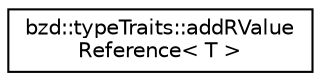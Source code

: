 digraph "Graphical Class Hierarchy"
{
  edge [fontname="Helvetica",fontsize="10",labelfontname="Helvetica",labelfontsize="10"];
  node [fontname="Helvetica",fontsize="10",shape=record];
  rankdir="LR";
  Node0 [label="bzd::typeTraits::addRValue\lReference\< T \>",height=0.2,width=0.4,color="black", fillcolor="white", style="filled",URL="$structbzd_1_1typeTraits_1_1addRValueReference.html"];
}
